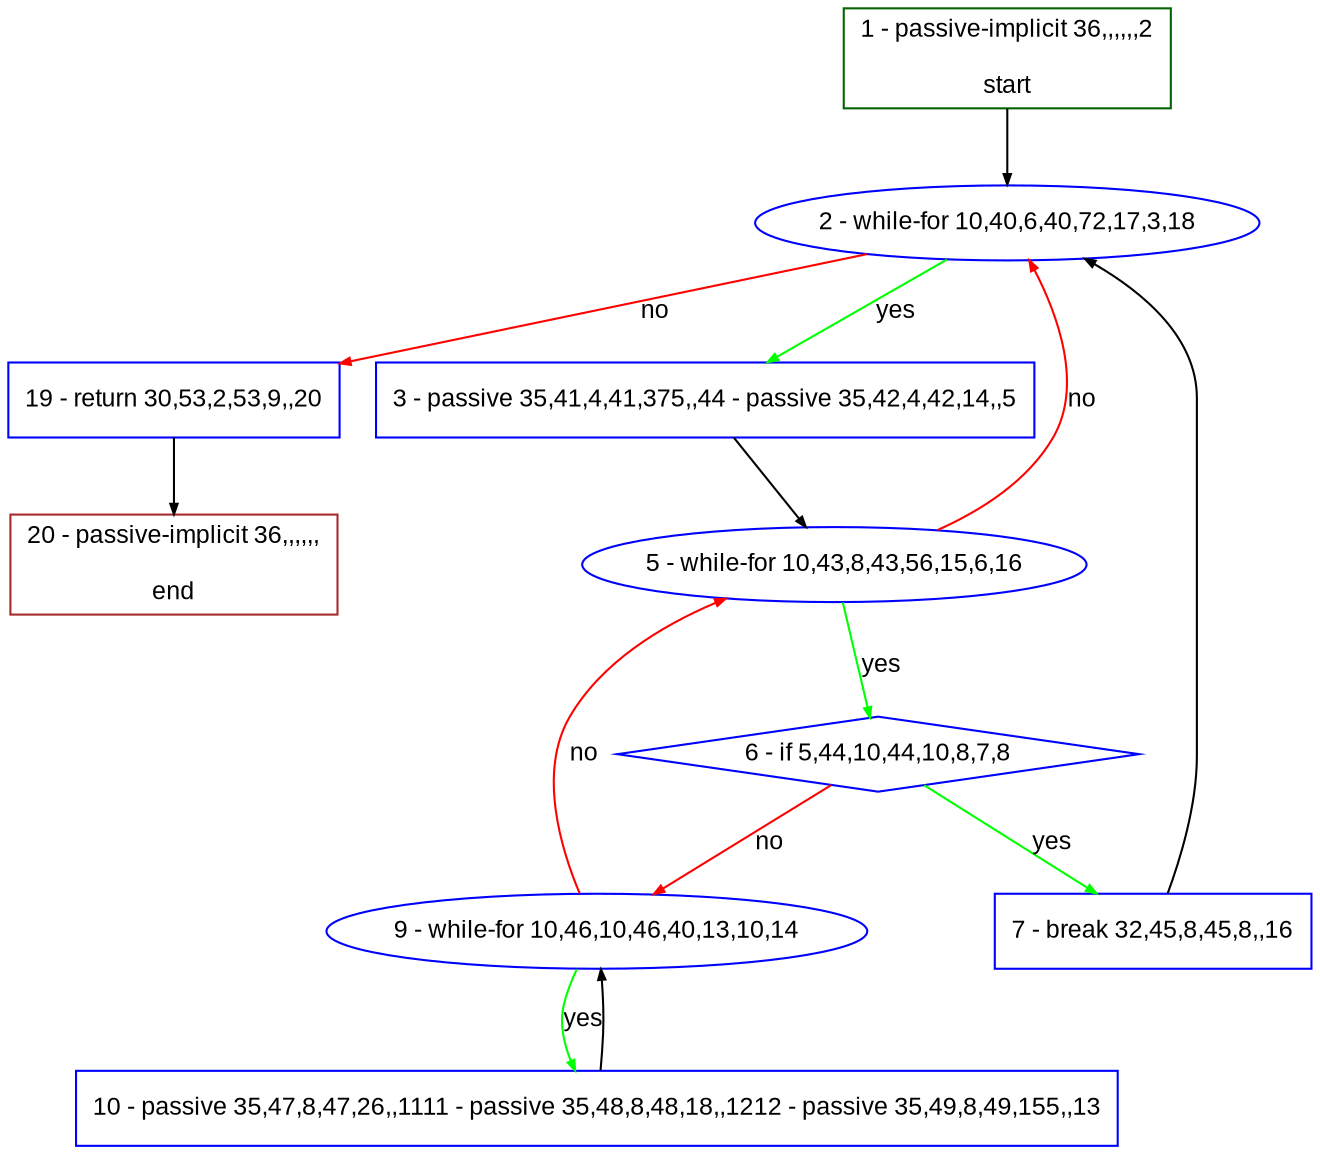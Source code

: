 digraph "" {
  graph [pack="true", label="", fontsize="12", packmode="clust", fontname="Arial", fillcolor="#FFFFCC", bgcolor="white", style="rounded,filled", compound="true"];
  node [node_initialized="no", label="", color="grey", fontsize="12", fillcolor="white", fontname="Arial", style="filled", shape="rectangle", compound="true", fixedsize="false"];
  edge [fontcolor="black", arrowhead="normal", arrowtail="none", arrowsize="0.5", ltail="", label="", color="black", fontsize="12", lhead="", fontname="Arial", dir="forward", compound="true"];
  __N1 [label="2 - while-for 10,40,6,40,72,17,3,18", color="#0000ff", fillcolor="#ffffff", style="filled", shape="oval"];
  __N2 [label="1 - passive-implicit 36,,,,,,2\n\nstart", color="#006400", fillcolor="#ffffff", style="filled", shape="box"];
  __N3 [label="3 - passive 35,41,4,41,375,,44 - passive 35,42,4,42,14,,5", color="#0000ff", fillcolor="#ffffff", style="filled", shape="box"];
  __N4 [label="19 - return 30,53,2,53,9,,20", color="#0000ff", fillcolor="#ffffff", style="filled", shape="box"];
  __N5 [label="5 - while-for 10,43,8,43,56,15,6,16", color="#0000ff", fillcolor="#ffffff", style="filled", shape="oval"];
  __N6 [label="6 - if 5,44,10,44,10,8,7,8", color="#0000ff", fillcolor="#ffffff", style="filled", shape="diamond"];
  __N7 [label="7 - break 32,45,8,45,8,,16", color="#0000ff", fillcolor="#ffffff", style="filled", shape="box"];
  __N8 [label="9 - while-for 10,46,10,46,40,13,10,14", color="#0000ff", fillcolor="#ffffff", style="filled", shape="oval"];
  __N9 [label="10 - passive 35,47,8,47,26,,1111 - passive 35,48,8,48,18,,1212 - passive 35,49,8,49,155,,13", color="#0000ff", fillcolor="#ffffff", style="filled", shape="box"];
  __N10 [label="20 - passive-implicit 36,,,,,,\n\nend", color="#a52a2a", fillcolor="#ffffff", style="filled", shape="box"];
  __N2 -> __N1 [arrowhead="normal", arrowtail="none", color="#000000", label="", dir="forward"];
  __N1 -> __N3 [arrowhead="normal", arrowtail="none", color="#00ff00", label="yes", dir="forward"];
  __N1 -> __N4 [arrowhead="normal", arrowtail="none", color="#ff0000", label="no", dir="forward"];
  __N3 -> __N5 [arrowhead="normal", arrowtail="none", color="#000000", label="", dir="forward"];
  __N5 -> __N1 [arrowhead="normal", arrowtail="none", color="#ff0000", label="no", dir="forward"];
  __N5 -> __N6 [arrowhead="normal", arrowtail="none", color="#00ff00", label="yes", dir="forward"];
  __N6 -> __N7 [arrowhead="normal", arrowtail="none", color="#00ff00", label="yes", dir="forward"];
  __N6 -> __N8 [arrowhead="normal", arrowtail="none", color="#ff0000", label="no", dir="forward"];
  __N7 -> __N1 [arrowhead="normal", arrowtail="none", color="#000000", label="", dir="forward"];
  __N8 -> __N5 [arrowhead="normal", arrowtail="none", color="#ff0000", label="no", dir="forward"];
  __N8 -> __N9 [arrowhead="normal", arrowtail="none", color="#00ff00", label="yes", dir="forward"];
  __N9 -> __N8 [arrowhead="normal", arrowtail="none", color="#000000", label="", dir="forward"];
  __N4 -> __N10 [arrowhead="normal", arrowtail="none", color="#000000", label="", dir="forward"];
}
